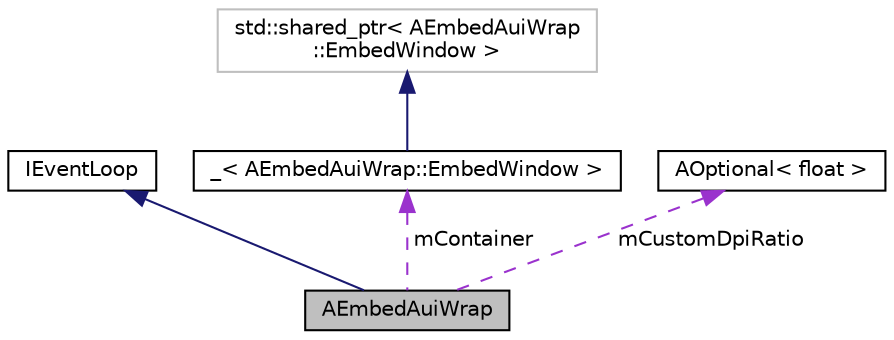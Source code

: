 digraph "AEmbedAuiWrap"
{
 // LATEX_PDF_SIZE
  edge [fontname="Helvetica",fontsize="10",labelfontname="Helvetica",labelfontsize="10"];
  node [fontname="Helvetica",fontsize="10",shape=record];
  Node1 [label="AEmbedAuiWrap",height=0.2,width=0.4,color="black", fillcolor="grey75", style="filled", fontcolor="black",tooltip=" "];
  Node2 -> Node1 [dir="back",color="midnightblue",fontsize="10",style="solid",fontname="Helvetica"];
  Node2 [label="IEventLoop",height=0.2,width=0.4,color="black", fillcolor="white", style="filled",URL="$classIEventLoop.html",tooltip=" "];
  Node3 -> Node1 [dir="back",color="darkorchid3",fontsize="10",style="dashed",label=" mContainer" ,fontname="Helvetica"];
  Node3 [label="_\< AEmbedAuiWrap::EmbedWindow \>",height=0.2,width=0.4,color="black", fillcolor="white", style="filled",URL="$class__.html",tooltip=" "];
  Node4 -> Node3 [dir="back",color="midnightblue",fontsize="10",style="solid",fontname="Helvetica"];
  Node4 [label="std::shared_ptr\< AEmbedAuiWrap\l::EmbedWindow \>",height=0.2,width=0.4,color="grey75", fillcolor="white", style="filled",tooltip=" "];
  Node5 -> Node1 [dir="back",color="darkorchid3",fontsize="10",style="dashed",label=" mCustomDpiRatio" ,fontname="Helvetica"];
  Node5 [label="AOptional\< float \>",height=0.2,width=0.4,color="black", fillcolor="white", style="filled",URL="$classAOptional.html",tooltip=" "];
}

